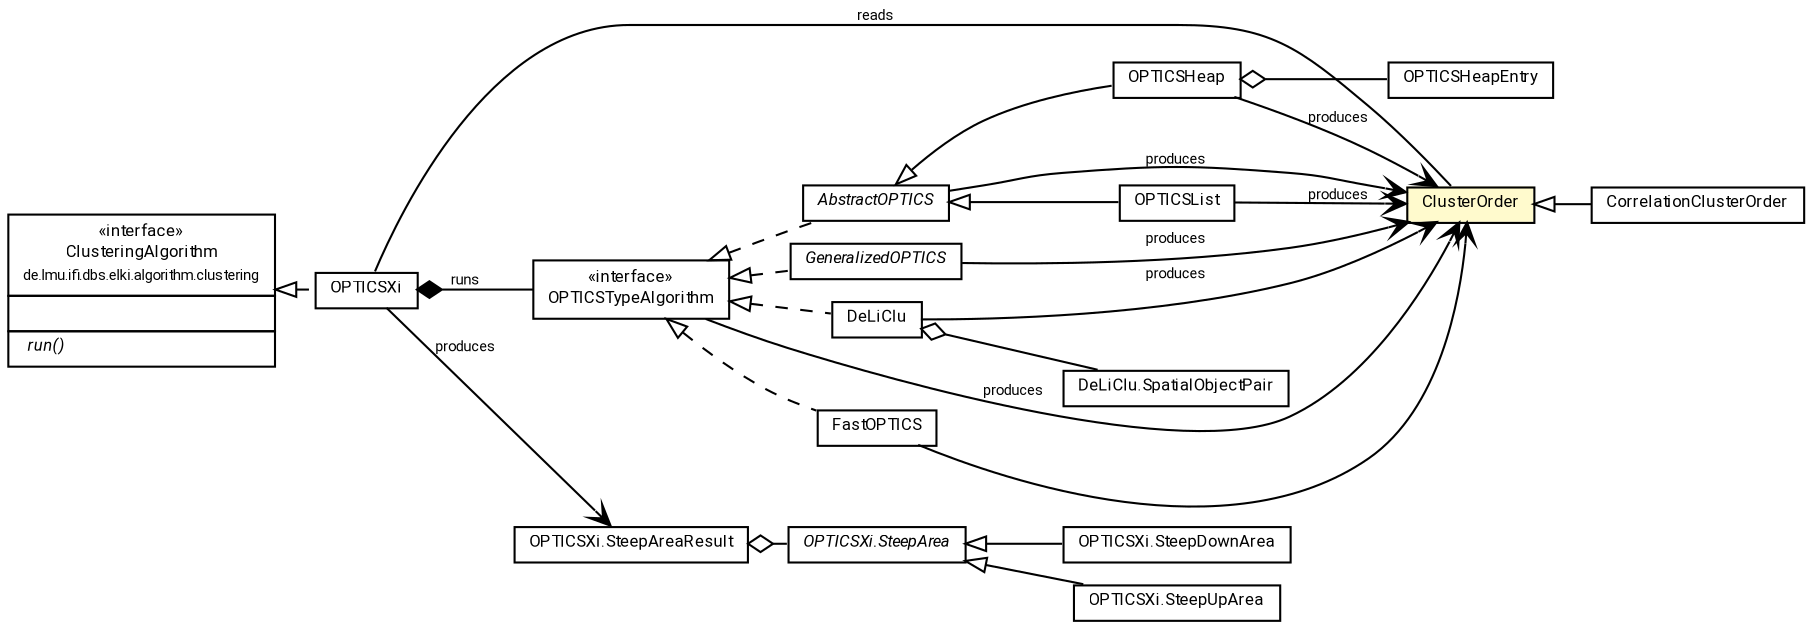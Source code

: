 #!/usr/local/bin/dot
#
# Class diagram 
# Generated by UMLGraph version R5_7_2-60-g0e99a6 (http://www.spinellis.gr/umlgraph/)
#

digraph G {
	graph [fontnames="svg"]
	edge [fontname="Roboto",fontsize=7,labelfontname="Roboto",labelfontsize=7,color="black"];
	node [fontname="Roboto",fontcolor="black",fontsize=8,shape=plaintext,margin=0,width=0,height=0];
	nodesep=0.15;
	ranksep=0.25;
	rankdir=LR;
	// de.lmu.ifi.dbs.elki.algorithm.clustering.optics.DeLiClu<V extends de.lmu.ifi.dbs.elki.data.NumberVector>
	c89685 [label=<<table title="de.lmu.ifi.dbs.elki.algorithm.clustering.optics.DeLiClu" border="0" cellborder="1" cellspacing="0" cellpadding="2" href="DeLiClu.html" target="_parent">
		<tr><td><table border="0" cellspacing="0" cellpadding="1">
		<tr><td align="center" balign="center"> <font face="Roboto">DeLiClu</font> </td></tr>
		</table></td></tr>
		</table>>, URL="DeLiClu.html"];
	// de.lmu.ifi.dbs.elki.algorithm.clustering.optics.DeLiClu.SpatialObjectPair
	c89686 [label=<<table title="de.lmu.ifi.dbs.elki.algorithm.clustering.optics.DeLiClu.SpatialObjectPair" border="0" cellborder="1" cellspacing="0" cellpadding="2" href="DeLiClu.SpatialObjectPair.html" target="_parent">
		<tr><td><table border="0" cellspacing="0" cellpadding="1">
		<tr><td align="center" balign="center"> <font face="Roboto">DeLiClu.SpatialObjectPair</font> </td></tr>
		</table></td></tr>
		</table>>, URL="DeLiClu.SpatialObjectPair.html"];
	// de.lmu.ifi.dbs.elki.algorithm.clustering.optics.OPTICSList<O>
	c90260 [label=<<table title="de.lmu.ifi.dbs.elki.algorithm.clustering.optics.OPTICSList" border="0" cellborder="1" cellspacing="0" cellpadding="2" href="OPTICSList.html" target="_parent">
		<tr><td><table border="0" cellspacing="0" cellpadding="1">
		<tr><td align="center" balign="center"> <font face="Roboto">OPTICSList</font> </td></tr>
		</table></td></tr>
		</table>>, URL="OPTICSList.html"];
	// de.lmu.ifi.dbs.elki.algorithm.clustering.optics.GeneralizedOPTICS<O, R extends de.lmu.ifi.dbs.elki.algorithm.clustering.optics.ClusterOrder>
	c90263 [label=<<table title="de.lmu.ifi.dbs.elki.algorithm.clustering.optics.GeneralizedOPTICS" border="0" cellborder="1" cellspacing="0" cellpadding="2" href="GeneralizedOPTICS.html" target="_parent">
		<tr><td><table border="0" cellspacing="0" cellpadding="1">
		<tr><td align="center" balign="center"> <font face="Roboto"><i>GeneralizedOPTICS</i></font> </td></tr>
		</table></td></tr>
		</table>>, URL="GeneralizedOPTICS.html"];
	// de.lmu.ifi.dbs.elki.algorithm.clustering.optics.CorrelationClusterOrder
	c90265 [label=<<table title="de.lmu.ifi.dbs.elki.algorithm.clustering.optics.CorrelationClusterOrder" border="0" cellborder="1" cellspacing="0" cellpadding="2" href="CorrelationClusterOrder.html" target="_parent">
		<tr><td><table border="0" cellspacing="0" cellpadding="1">
		<tr><td align="center" balign="center"> <font face="Roboto">CorrelationClusterOrder</font> </td></tr>
		</table></td></tr>
		</table>>, URL="CorrelationClusterOrder.html"];
	// de.lmu.ifi.dbs.elki.algorithm.clustering.optics.ClusterOrder
	c90266 [label=<<table title="de.lmu.ifi.dbs.elki.algorithm.clustering.optics.ClusterOrder" border="0" cellborder="1" cellspacing="0" cellpadding="2" bgcolor="LemonChiffon" href="ClusterOrder.html" target="_parent">
		<tr><td><table border="0" cellspacing="0" cellpadding="1">
		<tr><td align="center" balign="center"> <font face="Roboto">ClusterOrder</font> </td></tr>
		</table></td></tr>
		</table>>, URL="ClusterOrder.html"];
	// de.lmu.ifi.dbs.elki.algorithm.clustering.optics.AbstractOPTICS<O>
	c90267 [label=<<table title="de.lmu.ifi.dbs.elki.algorithm.clustering.optics.AbstractOPTICS" border="0" cellborder="1" cellspacing="0" cellpadding="2" href="AbstractOPTICS.html" target="_parent">
		<tr><td><table border="0" cellspacing="0" cellpadding="1">
		<tr><td align="center" balign="center"> <font face="Roboto"><i>AbstractOPTICS</i></font> </td></tr>
		</table></td></tr>
		</table>>, URL="AbstractOPTICS.html"];
	// de.lmu.ifi.dbs.elki.algorithm.clustering.optics.OPTICSTypeAlgorithm
	c90269 [label=<<table title="de.lmu.ifi.dbs.elki.algorithm.clustering.optics.OPTICSTypeAlgorithm" border="0" cellborder="1" cellspacing="0" cellpadding="2" href="OPTICSTypeAlgorithm.html" target="_parent">
		<tr><td><table border="0" cellspacing="0" cellpadding="1">
		<tr><td align="center" balign="center"> &#171;interface&#187; </td></tr>
		<tr><td align="center" balign="center"> <font face="Roboto">OPTICSTypeAlgorithm</font> </td></tr>
		</table></td></tr>
		</table>>, URL="OPTICSTypeAlgorithm.html"];
	// de.lmu.ifi.dbs.elki.algorithm.clustering.optics.OPTICSHeapEntry
	c90270 [label=<<table title="de.lmu.ifi.dbs.elki.algorithm.clustering.optics.OPTICSHeapEntry" border="0" cellborder="1" cellspacing="0" cellpadding="2" href="OPTICSHeapEntry.html" target="_parent">
		<tr><td><table border="0" cellspacing="0" cellpadding="1">
		<tr><td align="center" balign="center"> <font face="Roboto">OPTICSHeapEntry</font> </td></tr>
		</table></td></tr>
		</table>>, URL="OPTICSHeapEntry.html"];
	// de.lmu.ifi.dbs.elki.algorithm.clustering.optics.OPTICSXi
	c90271 [label=<<table title="de.lmu.ifi.dbs.elki.algorithm.clustering.optics.OPTICSXi" border="0" cellborder="1" cellspacing="0" cellpadding="2" href="OPTICSXi.html" target="_parent">
		<tr><td><table border="0" cellspacing="0" cellpadding="1">
		<tr><td align="center" balign="center"> <font face="Roboto">OPTICSXi</font> </td></tr>
		</table></td></tr>
		</table>>, URL="OPTICSXi.html"];
	// de.lmu.ifi.dbs.elki.algorithm.clustering.optics.OPTICSXi.SteepArea
	c90273 [label=<<table title="de.lmu.ifi.dbs.elki.algorithm.clustering.optics.OPTICSXi.SteepArea" border="0" cellborder="1" cellspacing="0" cellpadding="2" href="OPTICSXi.SteepArea.html" target="_parent">
		<tr><td><table border="0" cellspacing="0" cellpadding="1">
		<tr><td align="center" balign="center"> <font face="Roboto"><i>OPTICSXi.SteepArea</i></font> </td></tr>
		</table></td></tr>
		</table>>, URL="OPTICSXi.SteepArea.html"];
	// de.lmu.ifi.dbs.elki.algorithm.clustering.optics.OPTICSXi.SteepDownArea
	c90274 [label=<<table title="de.lmu.ifi.dbs.elki.algorithm.clustering.optics.OPTICSXi.SteepDownArea" border="0" cellborder="1" cellspacing="0" cellpadding="2" href="OPTICSXi.SteepDownArea.html" target="_parent">
		<tr><td><table border="0" cellspacing="0" cellpadding="1">
		<tr><td align="center" balign="center"> <font face="Roboto">OPTICSXi.SteepDownArea</font> </td></tr>
		</table></td></tr>
		</table>>, URL="OPTICSXi.SteepDownArea.html"];
	// de.lmu.ifi.dbs.elki.algorithm.clustering.optics.OPTICSXi.SteepUpArea
	c90275 [label=<<table title="de.lmu.ifi.dbs.elki.algorithm.clustering.optics.OPTICSXi.SteepUpArea" border="0" cellborder="1" cellspacing="0" cellpadding="2" href="OPTICSXi.SteepUpArea.html" target="_parent">
		<tr><td><table border="0" cellspacing="0" cellpadding="1">
		<tr><td align="center" balign="center"> <font face="Roboto">OPTICSXi.SteepUpArea</font> </td></tr>
		</table></td></tr>
		</table>>, URL="OPTICSXi.SteepUpArea.html"];
	// de.lmu.ifi.dbs.elki.algorithm.clustering.optics.OPTICSXi.SteepAreaResult
	c90276 [label=<<table title="de.lmu.ifi.dbs.elki.algorithm.clustering.optics.OPTICSXi.SteepAreaResult" border="0" cellborder="1" cellspacing="0" cellpadding="2" href="OPTICSXi.SteepAreaResult.html" target="_parent">
		<tr><td><table border="0" cellspacing="0" cellpadding="1">
		<tr><td align="center" balign="center"> <font face="Roboto">OPTICSXi.SteepAreaResult</font> </td></tr>
		</table></td></tr>
		</table>>, URL="OPTICSXi.SteepAreaResult.html"];
	// de.lmu.ifi.dbs.elki.algorithm.clustering.optics.OPTICSHeap<O>
	c90278 [label=<<table title="de.lmu.ifi.dbs.elki.algorithm.clustering.optics.OPTICSHeap" border="0" cellborder="1" cellspacing="0" cellpadding="2" href="OPTICSHeap.html" target="_parent">
		<tr><td><table border="0" cellspacing="0" cellpadding="1">
		<tr><td align="center" balign="center"> <font face="Roboto">OPTICSHeap</font> </td></tr>
		</table></td></tr>
		</table>>, URL="OPTICSHeap.html"];
	// de.lmu.ifi.dbs.elki.algorithm.clustering.optics.FastOPTICS<V extends de.lmu.ifi.dbs.elki.data.NumberVector>
	c90281 [label=<<table title="de.lmu.ifi.dbs.elki.algorithm.clustering.optics.FastOPTICS" border="0" cellborder="1" cellspacing="0" cellpadding="2" href="FastOPTICS.html" target="_parent">
		<tr><td><table border="0" cellspacing="0" cellpadding="1">
		<tr><td align="center" balign="center"> <font face="Roboto">FastOPTICS</font> </td></tr>
		</table></td></tr>
		</table>>, URL="FastOPTICS.html"];
	// de.lmu.ifi.dbs.elki.algorithm.clustering.ClusteringAlgorithm<C extends de.lmu.ifi.dbs.elki.data.Clustering<? extends de.lmu.ifi.dbs.elki.data.model.Model>>
	c90416 [label=<<table title="de.lmu.ifi.dbs.elki.algorithm.clustering.ClusteringAlgorithm" border="0" cellborder="1" cellspacing="0" cellpadding="2" href="../ClusteringAlgorithm.html" target="_parent">
		<tr><td><table border="0" cellspacing="0" cellpadding="1">
		<tr><td align="center" balign="center"> &#171;interface&#187; </td></tr>
		<tr><td align="center" balign="center"> <font face="Roboto">ClusteringAlgorithm</font> </td></tr>
		<tr><td align="center" balign="center"> <font face="Roboto" point-size="7.0">de.lmu.ifi.dbs.elki.algorithm.clustering</font> </td></tr>
		</table></td></tr>
		<tr><td><table border="0" cellspacing="0" cellpadding="1">
		<tr><td align="left" balign="left">  </td></tr>
		</table></td></tr>
		<tr><td><table border="0" cellspacing="0" cellpadding="1">
		<tr><td align="left" balign="left"> <i> run()</i> </td></tr>
		</table></td></tr>
		</table>>, URL="../ClusteringAlgorithm.html"];
	// de.lmu.ifi.dbs.elki.algorithm.clustering.optics.DeLiClu<V extends de.lmu.ifi.dbs.elki.data.NumberVector> implements de.lmu.ifi.dbs.elki.algorithm.clustering.optics.OPTICSTypeAlgorithm
	c90269 -> c89685 [arrowtail=empty,style=dashed,dir=back,weight=9];
	// de.lmu.ifi.dbs.elki.algorithm.clustering.optics.DeLiClu<V extends de.lmu.ifi.dbs.elki.data.NumberVector> has de.lmu.ifi.dbs.elki.algorithm.clustering.optics.DeLiClu.SpatialObjectPair
	c89685 -> c89686 [arrowhead=none,arrowtail=ediamond,dir=back,weight=4];
	// de.lmu.ifi.dbs.elki.algorithm.clustering.optics.DeLiClu<V extends de.lmu.ifi.dbs.elki.data.NumberVector> navassoc de.lmu.ifi.dbs.elki.algorithm.clustering.optics.ClusterOrder
	c89685 -> c90266 [arrowhead=open,weight=1,label="produces"];
	// de.lmu.ifi.dbs.elki.algorithm.clustering.optics.OPTICSList<O> extends de.lmu.ifi.dbs.elki.algorithm.clustering.optics.AbstractOPTICS<O>
	c90267 -> c90260 [arrowtail=empty,dir=back,weight=10];
	// de.lmu.ifi.dbs.elki.algorithm.clustering.optics.OPTICSList<O> navassoc de.lmu.ifi.dbs.elki.algorithm.clustering.optics.ClusterOrder
	c90260 -> c90266 [arrowhead=open,weight=1,label="produces"];
	// de.lmu.ifi.dbs.elki.algorithm.clustering.optics.GeneralizedOPTICS<O, R extends de.lmu.ifi.dbs.elki.algorithm.clustering.optics.ClusterOrder> implements de.lmu.ifi.dbs.elki.algorithm.clustering.optics.OPTICSTypeAlgorithm
	c90269 -> c90263 [arrowtail=empty,style=dashed,dir=back,weight=9];
	// de.lmu.ifi.dbs.elki.algorithm.clustering.optics.GeneralizedOPTICS<O, R extends de.lmu.ifi.dbs.elki.algorithm.clustering.optics.ClusterOrder> navassoc de.lmu.ifi.dbs.elki.algorithm.clustering.optics.ClusterOrder
	c90263 -> c90266 [arrowhead=open,weight=1,label="produces"];
	// de.lmu.ifi.dbs.elki.algorithm.clustering.optics.CorrelationClusterOrder extends de.lmu.ifi.dbs.elki.algorithm.clustering.optics.ClusterOrder
	c90266 -> c90265 [arrowtail=empty,dir=back,weight=10];
	// de.lmu.ifi.dbs.elki.algorithm.clustering.optics.AbstractOPTICS<O> implements de.lmu.ifi.dbs.elki.algorithm.clustering.optics.OPTICSTypeAlgorithm
	c90269 -> c90267 [arrowtail=empty,style=dashed,dir=back,weight=9];
	// de.lmu.ifi.dbs.elki.algorithm.clustering.optics.AbstractOPTICS<O> navassoc de.lmu.ifi.dbs.elki.algorithm.clustering.optics.ClusterOrder
	c90267 -> c90266 [arrowhead=open,weight=1,label="produces"];
	// de.lmu.ifi.dbs.elki.algorithm.clustering.optics.OPTICSTypeAlgorithm navassoc de.lmu.ifi.dbs.elki.algorithm.clustering.optics.ClusterOrder
	c90269 -> c90266 [arrowhead=open,weight=1,label="produces"];
	// de.lmu.ifi.dbs.elki.algorithm.clustering.optics.OPTICSXi implements de.lmu.ifi.dbs.elki.algorithm.clustering.ClusteringAlgorithm<C extends de.lmu.ifi.dbs.elki.data.Clustering<? extends de.lmu.ifi.dbs.elki.data.model.Model>>
	c90416 -> c90271 [arrowtail=empty,style=dashed,dir=back,weight=9];
	// de.lmu.ifi.dbs.elki.algorithm.clustering.optics.OPTICSXi composed de.lmu.ifi.dbs.elki.algorithm.clustering.optics.OPTICSTypeAlgorithm
	c90271 -> c90269 [arrowhead=none,arrowtail=diamond,dir=back,weight=6,label="runs"];
	// de.lmu.ifi.dbs.elki.algorithm.clustering.optics.OPTICSXi assoc de.lmu.ifi.dbs.elki.algorithm.clustering.optics.ClusterOrder
	c90271 -> c90266 [arrowhead=none,weight=2,label="reads"];
	// de.lmu.ifi.dbs.elki.algorithm.clustering.optics.OPTICSXi navassoc de.lmu.ifi.dbs.elki.algorithm.clustering.optics.OPTICSXi.SteepAreaResult
	c90271 -> c90276 [arrowhead=open,weight=1,label="produces"];
	// de.lmu.ifi.dbs.elki.algorithm.clustering.optics.OPTICSXi.SteepDownArea extends de.lmu.ifi.dbs.elki.algorithm.clustering.optics.OPTICSXi.SteepArea
	c90273 -> c90274 [arrowtail=empty,dir=back,weight=10];
	// de.lmu.ifi.dbs.elki.algorithm.clustering.optics.OPTICSXi.SteepUpArea extends de.lmu.ifi.dbs.elki.algorithm.clustering.optics.OPTICSXi.SteepArea
	c90273 -> c90275 [arrowtail=empty,dir=back,weight=10];
	// de.lmu.ifi.dbs.elki.algorithm.clustering.optics.OPTICSXi.SteepAreaResult has de.lmu.ifi.dbs.elki.algorithm.clustering.optics.OPTICSXi.SteepArea
	c90276 -> c90273 [arrowhead=none,arrowtail=ediamond,dir=back,weight=4];
	// de.lmu.ifi.dbs.elki.algorithm.clustering.optics.OPTICSHeap<O> extends de.lmu.ifi.dbs.elki.algorithm.clustering.optics.AbstractOPTICS<O>
	c90267 -> c90278 [arrowtail=empty,dir=back,weight=10];
	// de.lmu.ifi.dbs.elki.algorithm.clustering.optics.OPTICSHeap<O> has de.lmu.ifi.dbs.elki.algorithm.clustering.optics.OPTICSHeapEntry
	c90278 -> c90270 [arrowhead=none,arrowtail=ediamond,dir=back,weight=4];
	// de.lmu.ifi.dbs.elki.algorithm.clustering.optics.OPTICSHeap<O> navassoc de.lmu.ifi.dbs.elki.algorithm.clustering.optics.ClusterOrder
	c90278 -> c90266 [arrowhead=open,weight=1,label="produces"];
	// de.lmu.ifi.dbs.elki.algorithm.clustering.optics.FastOPTICS<V extends de.lmu.ifi.dbs.elki.data.NumberVector> implements de.lmu.ifi.dbs.elki.algorithm.clustering.optics.OPTICSTypeAlgorithm
	c90269 -> c90281 [arrowtail=empty,style=dashed,dir=back,weight=9];
	// de.lmu.ifi.dbs.elki.algorithm.clustering.optics.FastOPTICS<V extends de.lmu.ifi.dbs.elki.data.NumberVector> navassoc de.lmu.ifi.dbs.elki.algorithm.clustering.optics.ClusterOrder
	c90281 -> c90266 [arrowhead=open,weight=1];
}

